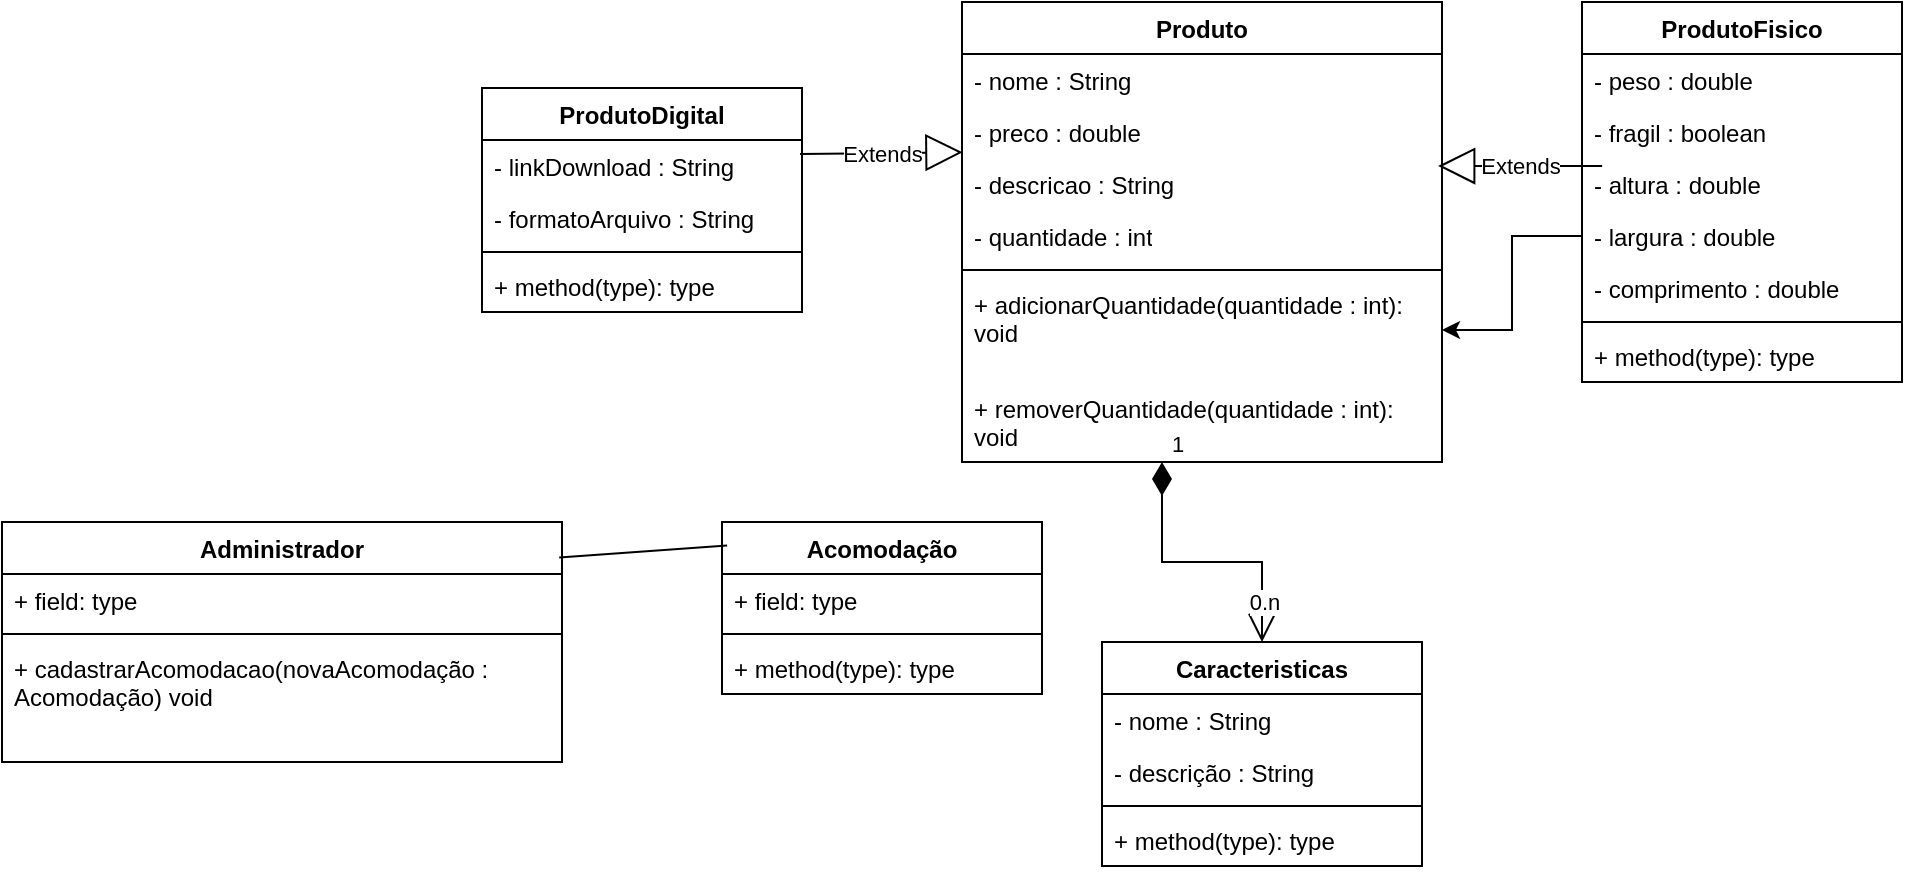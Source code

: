 <mxfile version="24.7.14">
  <diagram id="C5RBs43oDa-KdzZeNtuy" name="Page-1">
    <mxGraphModel dx="2138" dy="666" grid="1" gridSize="10" guides="1" tooltips="1" connect="1" arrows="1" fold="1" page="1" pageScale="1" pageWidth="827" pageHeight="1169" math="0" shadow="0">
      <root>
        <mxCell id="WIyWlLk6GJQsqaUBKTNV-0" />
        <mxCell id="WIyWlLk6GJQsqaUBKTNV-1" parent="WIyWlLk6GJQsqaUBKTNV-0" />
        <mxCell id="W6DdMU5Ow-p-JoydSF_3-4" value="Produto" style="swimlane;fontStyle=1;align=center;verticalAlign=top;childLayout=stackLayout;horizontal=1;startSize=26;horizontalStack=0;resizeParent=1;resizeParentMax=0;resizeLast=0;collapsible=1;marginBottom=0;whiteSpace=wrap;html=1;" vertex="1" parent="WIyWlLk6GJQsqaUBKTNV-1">
          <mxGeometry x="90" y="160" width="240" height="230" as="geometry" />
        </mxCell>
        <mxCell id="W6DdMU5Ow-p-JoydSF_3-5" value="- nome : String" style="text;strokeColor=none;fillColor=none;align=left;verticalAlign=top;spacingLeft=4;spacingRight=4;overflow=hidden;rotatable=0;points=[[0,0.5],[1,0.5]];portConstraint=eastwest;whiteSpace=wrap;html=1;" vertex="1" parent="W6DdMU5Ow-p-JoydSF_3-4">
          <mxGeometry y="26" width="240" height="26" as="geometry" />
        </mxCell>
        <mxCell id="W6DdMU5Ow-p-JoydSF_3-13" value="- preco : double" style="text;strokeColor=none;fillColor=none;align=left;verticalAlign=top;spacingLeft=4;spacingRight=4;overflow=hidden;rotatable=0;points=[[0,0.5],[1,0.5]];portConstraint=eastwest;whiteSpace=wrap;html=1;" vertex="1" parent="W6DdMU5Ow-p-JoydSF_3-4">
          <mxGeometry y="52" width="240" height="26" as="geometry" />
        </mxCell>
        <mxCell id="W6DdMU5Ow-p-JoydSF_3-14" value="- descricao : String" style="text;strokeColor=none;fillColor=none;align=left;verticalAlign=top;spacingLeft=4;spacingRight=4;overflow=hidden;rotatable=0;points=[[0,0.5],[1,0.5]];portConstraint=eastwest;whiteSpace=wrap;html=1;" vertex="1" parent="W6DdMU5Ow-p-JoydSF_3-4">
          <mxGeometry y="78" width="240" height="26" as="geometry" />
        </mxCell>
        <mxCell id="W6DdMU5Ow-p-JoydSF_3-15" value="- quantidade : int" style="text;strokeColor=none;fillColor=none;align=left;verticalAlign=top;spacingLeft=4;spacingRight=4;overflow=hidden;rotatable=0;points=[[0,0.5],[1,0.5]];portConstraint=eastwest;whiteSpace=wrap;html=1;" vertex="1" parent="W6DdMU5Ow-p-JoydSF_3-4">
          <mxGeometry y="104" width="240" height="26" as="geometry" />
        </mxCell>
        <mxCell id="W6DdMU5Ow-p-JoydSF_3-6" value="" style="line;strokeWidth=1;fillColor=none;align=left;verticalAlign=middle;spacingTop=-1;spacingLeft=3;spacingRight=3;rotatable=0;labelPosition=right;points=[];portConstraint=eastwest;strokeColor=inherit;" vertex="1" parent="W6DdMU5Ow-p-JoydSF_3-4">
          <mxGeometry y="130" width="240" height="8" as="geometry" />
        </mxCell>
        <mxCell id="W6DdMU5Ow-p-JoydSF_3-7" value="+ adicionarQuantidade(quantidade : int): void" style="text;strokeColor=none;fillColor=none;align=left;verticalAlign=top;spacingLeft=4;spacingRight=4;overflow=hidden;rotatable=0;points=[[0,0.5],[1,0.5]];portConstraint=eastwest;whiteSpace=wrap;html=1;" vertex="1" parent="W6DdMU5Ow-p-JoydSF_3-4">
          <mxGeometry y="138" width="240" height="52" as="geometry" />
        </mxCell>
        <mxCell id="W6DdMU5Ow-p-JoydSF_3-12" value="+ removerQuantidade(quantidade : int): void" style="text;strokeColor=none;fillColor=none;align=left;verticalAlign=top;spacingLeft=4;spacingRight=4;overflow=hidden;rotatable=0;points=[[0,0.5],[1,0.5]];portConstraint=eastwest;whiteSpace=wrap;html=1;" vertex="1" parent="W6DdMU5Ow-p-JoydSF_3-4">
          <mxGeometry y="190" width="240" height="40" as="geometry" />
        </mxCell>
        <mxCell id="W6DdMU5Ow-p-JoydSF_3-16" value="ProdutoFisico" style="swimlane;fontStyle=1;align=center;verticalAlign=top;childLayout=stackLayout;horizontal=1;startSize=26;horizontalStack=0;resizeParent=1;resizeParentMax=0;resizeLast=0;collapsible=1;marginBottom=0;whiteSpace=wrap;html=1;" vertex="1" parent="WIyWlLk6GJQsqaUBKTNV-1">
          <mxGeometry x="400" y="160" width="160" height="190" as="geometry" />
        </mxCell>
        <mxCell id="W6DdMU5Ow-p-JoydSF_3-17" value="- peso : double" style="text;strokeColor=none;fillColor=none;align=left;verticalAlign=top;spacingLeft=4;spacingRight=4;overflow=hidden;rotatable=0;points=[[0,0.5],[1,0.5]];portConstraint=eastwest;whiteSpace=wrap;html=1;" vertex="1" parent="W6DdMU5Ow-p-JoydSF_3-16">
          <mxGeometry y="26" width="160" height="26" as="geometry" />
        </mxCell>
        <mxCell id="W6DdMU5Ow-p-JoydSF_3-23" value="- fragil : boolean" style="text;strokeColor=none;fillColor=none;align=left;verticalAlign=top;spacingLeft=4;spacingRight=4;overflow=hidden;rotatable=0;points=[[0,0.5],[1,0.5]];portConstraint=eastwest;whiteSpace=wrap;html=1;" vertex="1" parent="W6DdMU5Ow-p-JoydSF_3-16">
          <mxGeometry y="52" width="160" height="26" as="geometry" />
        </mxCell>
        <mxCell id="W6DdMU5Ow-p-JoydSF_3-22" value="- altura : double" style="text;strokeColor=none;fillColor=none;align=left;verticalAlign=top;spacingLeft=4;spacingRight=4;overflow=hidden;rotatable=0;points=[[0,0.5],[1,0.5]];portConstraint=eastwest;whiteSpace=wrap;html=1;" vertex="1" parent="W6DdMU5Ow-p-JoydSF_3-16">
          <mxGeometry y="78" width="160" height="26" as="geometry" />
        </mxCell>
        <mxCell id="W6DdMU5Ow-p-JoydSF_3-21" value="- largura : double" style="text;strokeColor=none;fillColor=none;align=left;verticalAlign=top;spacingLeft=4;spacingRight=4;overflow=hidden;rotatable=0;points=[[0,0.5],[1,0.5]];portConstraint=eastwest;whiteSpace=wrap;html=1;" vertex="1" parent="W6DdMU5Ow-p-JoydSF_3-16">
          <mxGeometry y="104" width="160" height="26" as="geometry" />
        </mxCell>
        <mxCell id="W6DdMU5Ow-p-JoydSF_3-20" value="- comprimento : double" style="text;strokeColor=none;fillColor=none;align=left;verticalAlign=top;spacingLeft=4;spacingRight=4;overflow=hidden;rotatable=0;points=[[0,0.5],[1,0.5]];portConstraint=eastwest;whiteSpace=wrap;html=1;" vertex="1" parent="W6DdMU5Ow-p-JoydSF_3-16">
          <mxGeometry y="130" width="160" height="26" as="geometry" />
        </mxCell>
        <mxCell id="W6DdMU5Ow-p-JoydSF_3-18" value="" style="line;strokeWidth=1;fillColor=none;align=left;verticalAlign=middle;spacingTop=-1;spacingLeft=3;spacingRight=3;rotatable=0;labelPosition=right;points=[];portConstraint=eastwest;strokeColor=inherit;" vertex="1" parent="W6DdMU5Ow-p-JoydSF_3-16">
          <mxGeometry y="156" width="160" height="8" as="geometry" />
        </mxCell>
        <mxCell id="W6DdMU5Ow-p-JoydSF_3-19" value="+ method(type): type" style="text;strokeColor=none;fillColor=none;align=left;verticalAlign=top;spacingLeft=4;spacingRight=4;overflow=hidden;rotatable=0;points=[[0,0.5],[1,0.5]];portConstraint=eastwest;whiteSpace=wrap;html=1;" vertex="1" parent="W6DdMU5Ow-p-JoydSF_3-16">
          <mxGeometry y="164" width="160" height="26" as="geometry" />
        </mxCell>
        <mxCell id="W6DdMU5Ow-p-JoydSF_3-24" value="ProdutoDigital" style="swimlane;fontStyle=1;align=center;verticalAlign=top;childLayout=stackLayout;horizontal=1;startSize=26;horizontalStack=0;resizeParent=1;resizeParentMax=0;resizeLast=0;collapsible=1;marginBottom=0;whiteSpace=wrap;html=1;" vertex="1" parent="WIyWlLk6GJQsqaUBKTNV-1">
          <mxGeometry x="-150" y="203" width="160" height="112" as="geometry" />
        </mxCell>
        <mxCell id="W6DdMU5Ow-p-JoydSF_3-25" value="- linkDownload : String" style="text;strokeColor=none;fillColor=none;align=left;verticalAlign=top;spacingLeft=4;spacingRight=4;overflow=hidden;rotatable=0;points=[[0,0.5],[1,0.5]];portConstraint=eastwest;whiteSpace=wrap;html=1;" vertex="1" parent="W6DdMU5Ow-p-JoydSF_3-24">
          <mxGeometry y="26" width="160" height="26" as="geometry" />
        </mxCell>
        <mxCell id="W6DdMU5Ow-p-JoydSF_3-28" value="- formatoArquivo : String" style="text;strokeColor=none;fillColor=none;align=left;verticalAlign=top;spacingLeft=4;spacingRight=4;overflow=hidden;rotatable=0;points=[[0,0.5],[1,0.5]];portConstraint=eastwest;whiteSpace=wrap;html=1;" vertex="1" parent="W6DdMU5Ow-p-JoydSF_3-24">
          <mxGeometry y="52" width="160" height="26" as="geometry" />
        </mxCell>
        <mxCell id="W6DdMU5Ow-p-JoydSF_3-26" value="" style="line;strokeWidth=1;fillColor=none;align=left;verticalAlign=middle;spacingTop=-1;spacingLeft=3;spacingRight=3;rotatable=0;labelPosition=right;points=[];portConstraint=eastwest;strokeColor=inherit;" vertex="1" parent="W6DdMU5Ow-p-JoydSF_3-24">
          <mxGeometry y="78" width="160" height="8" as="geometry" />
        </mxCell>
        <mxCell id="W6DdMU5Ow-p-JoydSF_3-27" value="+ method(type): type" style="text;strokeColor=none;fillColor=none;align=left;verticalAlign=top;spacingLeft=4;spacingRight=4;overflow=hidden;rotatable=0;points=[[0,0.5],[1,0.5]];portConstraint=eastwest;whiteSpace=wrap;html=1;" vertex="1" parent="W6DdMU5Ow-p-JoydSF_3-24">
          <mxGeometry y="86" width="160" height="26" as="geometry" />
        </mxCell>
        <mxCell id="W6DdMU5Ow-p-JoydSF_3-29" value="Extends" style="endArrow=block;endSize=16;endFill=0;html=1;rounded=0;entryX=0.992;entryY=0.154;entryDx=0;entryDy=0;entryPerimeter=0;exitX=0.063;exitY=0.154;exitDx=0;exitDy=0;exitPerimeter=0;" edge="1" parent="WIyWlLk6GJQsqaUBKTNV-1" source="W6DdMU5Ow-p-JoydSF_3-22" target="W6DdMU5Ow-p-JoydSF_3-14">
          <mxGeometry width="160" relative="1" as="geometry">
            <mxPoint x="400" y="242" as="sourcePoint" />
            <mxPoint x="333.12" y="242.976" as="targetPoint" />
          </mxGeometry>
        </mxCell>
        <mxCell id="W6DdMU5Ow-p-JoydSF_3-30" value="Extends" style="endArrow=block;endSize=16;endFill=0;html=1;rounded=0;exitX=0.994;exitY=0.269;exitDx=0;exitDy=0;exitPerimeter=0;entryX=0.001;entryY=0.891;entryDx=0;entryDy=0;entryPerimeter=0;" edge="1" parent="WIyWlLk6GJQsqaUBKTNV-1" source="W6DdMU5Ow-p-JoydSF_3-25" target="W6DdMU5Ow-p-JoydSF_3-13">
          <mxGeometry width="160" relative="1" as="geometry">
            <mxPoint x="30" y="190" as="sourcePoint" />
            <mxPoint x="90" y="232" as="targetPoint" />
          </mxGeometry>
        </mxCell>
        <mxCell id="W6DdMU5Ow-p-JoydSF_3-31" value="Caracteristicas" style="swimlane;fontStyle=1;align=center;verticalAlign=top;childLayout=stackLayout;horizontal=1;startSize=26;horizontalStack=0;resizeParent=1;resizeParentMax=0;resizeLast=0;collapsible=1;marginBottom=0;whiteSpace=wrap;html=1;" vertex="1" parent="WIyWlLk6GJQsqaUBKTNV-1">
          <mxGeometry x="160" y="480" width="160" height="112" as="geometry" />
        </mxCell>
        <mxCell id="W6DdMU5Ow-p-JoydSF_3-32" value="- nome : String" style="text;strokeColor=none;fillColor=none;align=left;verticalAlign=top;spacingLeft=4;spacingRight=4;overflow=hidden;rotatable=0;points=[[0,0.5],[1,0.5]];portConstraint=eastwest;whiteSpace=wrap;html=1;" vertex="1" parent="W6DdMU5Ow-p-JoydSF_3-31">
          <mxGeometry y="26" width="160" height="26" as="geometry" />
        </mxCell>
        <mxCell id="W6DdMU5Ow-p-JoydSF_3-35" value="- descrição : String" style="text;strokeColor=none;fillColor=none;align=left;verticalAlign=top;spacingLeft=4;spacingRight=4;overflow=hidden;rotatable=0;points=[[0,0.5],[1,0.5]];portConstraint=eastwest;whiteSpace=wrap;html=1;" vertex="1" parent="W6DdMU5Ow-p-JoydSF_3-31">
          <mxGeometry y="52" width="160" height="26" as="geometry" />
        </mxCell>
        <mxCell id="W6DdMU5Ow-p-JoydSF_3-33" value="" style="line;strokeWidth=1;fillColor=none;align=left;verticalAlign=middle;spacingTop=-1;spacingLeft=3;spacingRight=3;rotatable=0;labelPosition=right;points=[];portConstraint=eastwest;strokeColor=inherit;" vertex="1" parent="W6DdMU5Ow-p-JoydSF_3-31">
          <mxGeometry y="78" width="160" height="8" as="geometry" />
        </mxCell>
        <mxCell id="W6DdMU5Ow-p-JoydSF_3-37" value="+ method(type): type" style="text;strokeColor=none;fillColor=none;align=left;verticalAlign=top;spacingLeft=4;spacingRight=4;overflow=hidden;rotatable=0;points=[[0,0.5],[1,0.5]];portConstraint=eastwest;whiteSpace=wrap;html=1;" vertex="1" parent="W6DdMU5Ow-p-JoydSF_3-31">
          <mxGeometry y="86" width="160" height="26" as="geometry" />
        </mxCell>
        <mxCell id="W6DdMU5Ow-p-JoydSF_3-36" value="1" style="endArrow=open;html=1;endSize=12;startArrow=diamondThin;startSize=14;startFill=1;edgeStyle=orthogonalEdgeStyle;align=left;verticalAlign=bottom;rounded=0;entryX=0.5;entryY=0;entryDx=0;entryDy=0;" edge="1" parent="WIyWlLk6GJQsqaUBKTNV-1" source="W6DdMU5Ow-p-JoydSF_3-12" target="W6DdMU5Ow-p-JoydSF_3-31">
          <mxGeometry x="-1" y="3" relative="1" as="geometry">
            <mxPoint x="190" y="390" as="sourcePoint" />
            <mxPoint x="250" y="520" as="targetPoint" />
            <Array as="points">
              <mxPoint x="190" y="440" />
              <mxPoint x="240" y="440" />
            </Array>
          </mxGeometry>
        </mxCell>
        <mxCell id="W6DdMU5Ow-p-JoydSF_3-38" value="0.n" style="edgeLabel;html=1;align=center;verticalAlign=middle;resizable=0;points=[];" vertex="1" connectable="0" parent="W6DdMU5Ow-p-JoydSF_3-36">
          <mxGeometry x="0.713" y="1" relative="1" as="geometry">
            <mxPoint as="offset" />
          </mxGeometry>
        </mxCell>
        <mxCell id="W6DdMU5Ow-p-JoydSF_3-39" value="" style="edgeStyle=orthogonalEdgeStyle;rounded=0;orthogonalLoop=1;jettySize=auto;html=1;" edge="1" parent="WIyWlLk6GJQsqaUBKTNV-1" source="W6DdMU5Ow-p-JoydSF_3-21" target="W6DdMU5Ow-p-JoydSF_3-7">
          <mxGeometry relative="1" as="geometry" />
        </mxCell>
        <mxCell id="W6DdMU5Ow-p-JoydSF_3-40" value="Acomodação" style="swimlane;fontStyle=1;align=center;verticalAlign=top;childLayout=stackLayout;horizontal=1;startSize=26;horizontalStack=0;resizeParent=1;resizeParentMax=0;resizeLast=0;collapsible=1;marginBottom=0;whiteSpace=wrap;html=1;" vertex="1" parent="WIyWlLk6GJQsqaUBKTNV-1">
          <mxGeometry x="-30" y="420" width="160" height="86" as="geometry" />
        </mxCell>
        <mxCell id="W6DdMU5Ow-p-JoydSF_3-41" value="+ field: type" style="text;strokeColor=none;fillColor=none;align=left;verticalAlign=top;spacingLeft=4;spacingRight=4;overflow=hidden;rotatable=0;points=[[0,0.5],[1,0.5]];portConstraint=eastwest;whiteSpace=wrap;html=1;" vertex="1" parent="W6DdMU5Ow-p-JoydSF_3-40">
          <mxGeometry y="26" width="160" height="26" as="geometry" />
        </mxCell>
        <mxCell id="W6DdMU5Ow-p-JoydSF_3-42" value="" style="line;strokeWidth=1;fillColor=none;align=left;verticalAlign=middle;spacingTop=-1;spacingLeft=3;spacingRight=3;rotatable=0;labelPosition=right;points=[];portConstraint=eastwest;strokeColor=inherit;" vertex="1" parent="W6DdMU5Ow-p-JoydSF_3-40">
          <mxGeometry y="52" width="160" height="8" as="geometry" />
        </mxCell>
        <mxCell id="W6DdMU5Ow-p-JoydSF_3-43" value="+ method(type): type" style="text;strokeColor=none;fillColor=none;align=left;verticalAlign=top;spacingLeft=4;spacingRight=4;overflow=hidden;rotatable=0;points=[[0,0.5],[1,0.5]];portConstraint=eastwest;whiteSpace=wrap;html=1;" vertex="1" parent="W6DdMU5Ow-p-JoydSF_3-40">
          <mxGeometry y="60" width="160" height="26" as="geometry" />
        </mxCell>
        <mxCell id="W6DdMU5Ow-p-JoydSF_3-44" value="Administrador" style="swimlane;fontStyle=1;align=center;verticalAlign=top;childLayout=stackLayout;horizontal=1;startSize=26;horizontalStack=0;resizeParent=1;resizeParentMax=0;resizeLast=0;collapsible=1;marginBottom=0;whiteSpace=wrap;html=1;" vertex="1" parent="WIyWlLk6GJQsqaUBKTNV-1">
          <mxGeometry x="-390" y="420" width="280" height="120" as="geometry" />
        </mxCell>
        <mxCell id="W6DdMU5Ow-p-JoydSF_3-45" value="+ field: type" style="text;strokeColor=none;fillColor=none;align=left;verticalAlign=top;spacingLeft=4;spacingRight=4;overflow=hidden;rotatable=0;points=[[0,0.5],[1,0.5]];portConstraint=eastwest;whiteSpace=wrap;html=1;" vertex="1" parent="W6DdMU5Ow-p-JoydSF_3-44">
          <mxGeometry y="26" width="280" height="26" as="geometry" />
        </mxCell>
        <mxCell id="W6DdMU5Ow-p-JoydSF_3-46" value="" style="line;strokeWidth=1;fillColor=none;align=left;verticalAlign=middle;spacingTop=-1;spacingLeft=3;spacingRight=3;rotatable=0;labelPosition=right;points=[];portConstraint=eastwest;strokeColor=inherit;" vertex="1" parent="W6DdMU5Ow-p-JoydSF_3-44">
          <mxGeometry y="52" width="280" height="8" as="geometry" />
        </mxCell>
        <mxCell id="W6DdMU5Ow-p-JoydSF_3-47" value="+ cadastrarAcomodacao(novaAcomodação : Acomodação) void" style="text;strokeColor=none;fillColor=none;align=left;verticalAlign=top;spacingLeft=4;spacingRight=4;overflow=hidden;rotatable=0;points=[[0,0.5],[1,0.5]];portConstraint=eastwest;whiteSpace=wrap;html=1;" vertex="1" parent="W6DdMU5Ow-p-JoydSF_3-44">
          <mxGeometry y="60" width="280" height="60" as="geometry" />
        </mxCell>
        <mxCell id="W6DdMU5Ow-p-JoydSF_3-50" value="" style="endArrow=none;html=1;rounded=0;exitX=0.995;exitY=0.148;exitDx=0;exitDy=0;exitPerimeter=0;entryX=0.016;entryY=0.136;entryDx=0;entryDy=0;entryPerimeter=0;" edge="1" parent="WIyWlLk6GJQsqaUBKTNV-1" source="W6DdMU5Ow-p-JoydSF_3-44" target="W6DdMU5Ow-p-JoydSF_3-40">
          <mxGeometry width="50" height="50" relative="1" as="geometry">
            <mxPoint x="-70" y="440" as="sourcePoint" />
            <mxPoint x="-20" y="390" as="targetPoint" />
          </mxGeometry>
        </mxCell>
      </root>
    </mxGraphModel>
  </diagram>
</mxfile>

